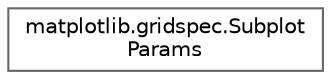 digraph "Graphical Class Hierarchy"
{
 // LATEX_PDF_SIZE
  bgcolor="transparent";
  edge [fontname=Helvetica,fontsize=10,labelfontname=Helvetica,labelfontsize=10];
  node [fontname=Helvetica,fontsize=10,shape=box,height=0.2,width=0.4];
  rankdir="LR";
  Node0 [id="Node000000",label="matplotlib.gridspec.Subplot\lParams",height=0.2,width=0.4,color="grey40", fillcolor="white", style="filled",URL="$df/dc8/classmatplotlib_1_1gridspec_1_1SubplotParams.html",tooltip=" "];
}
